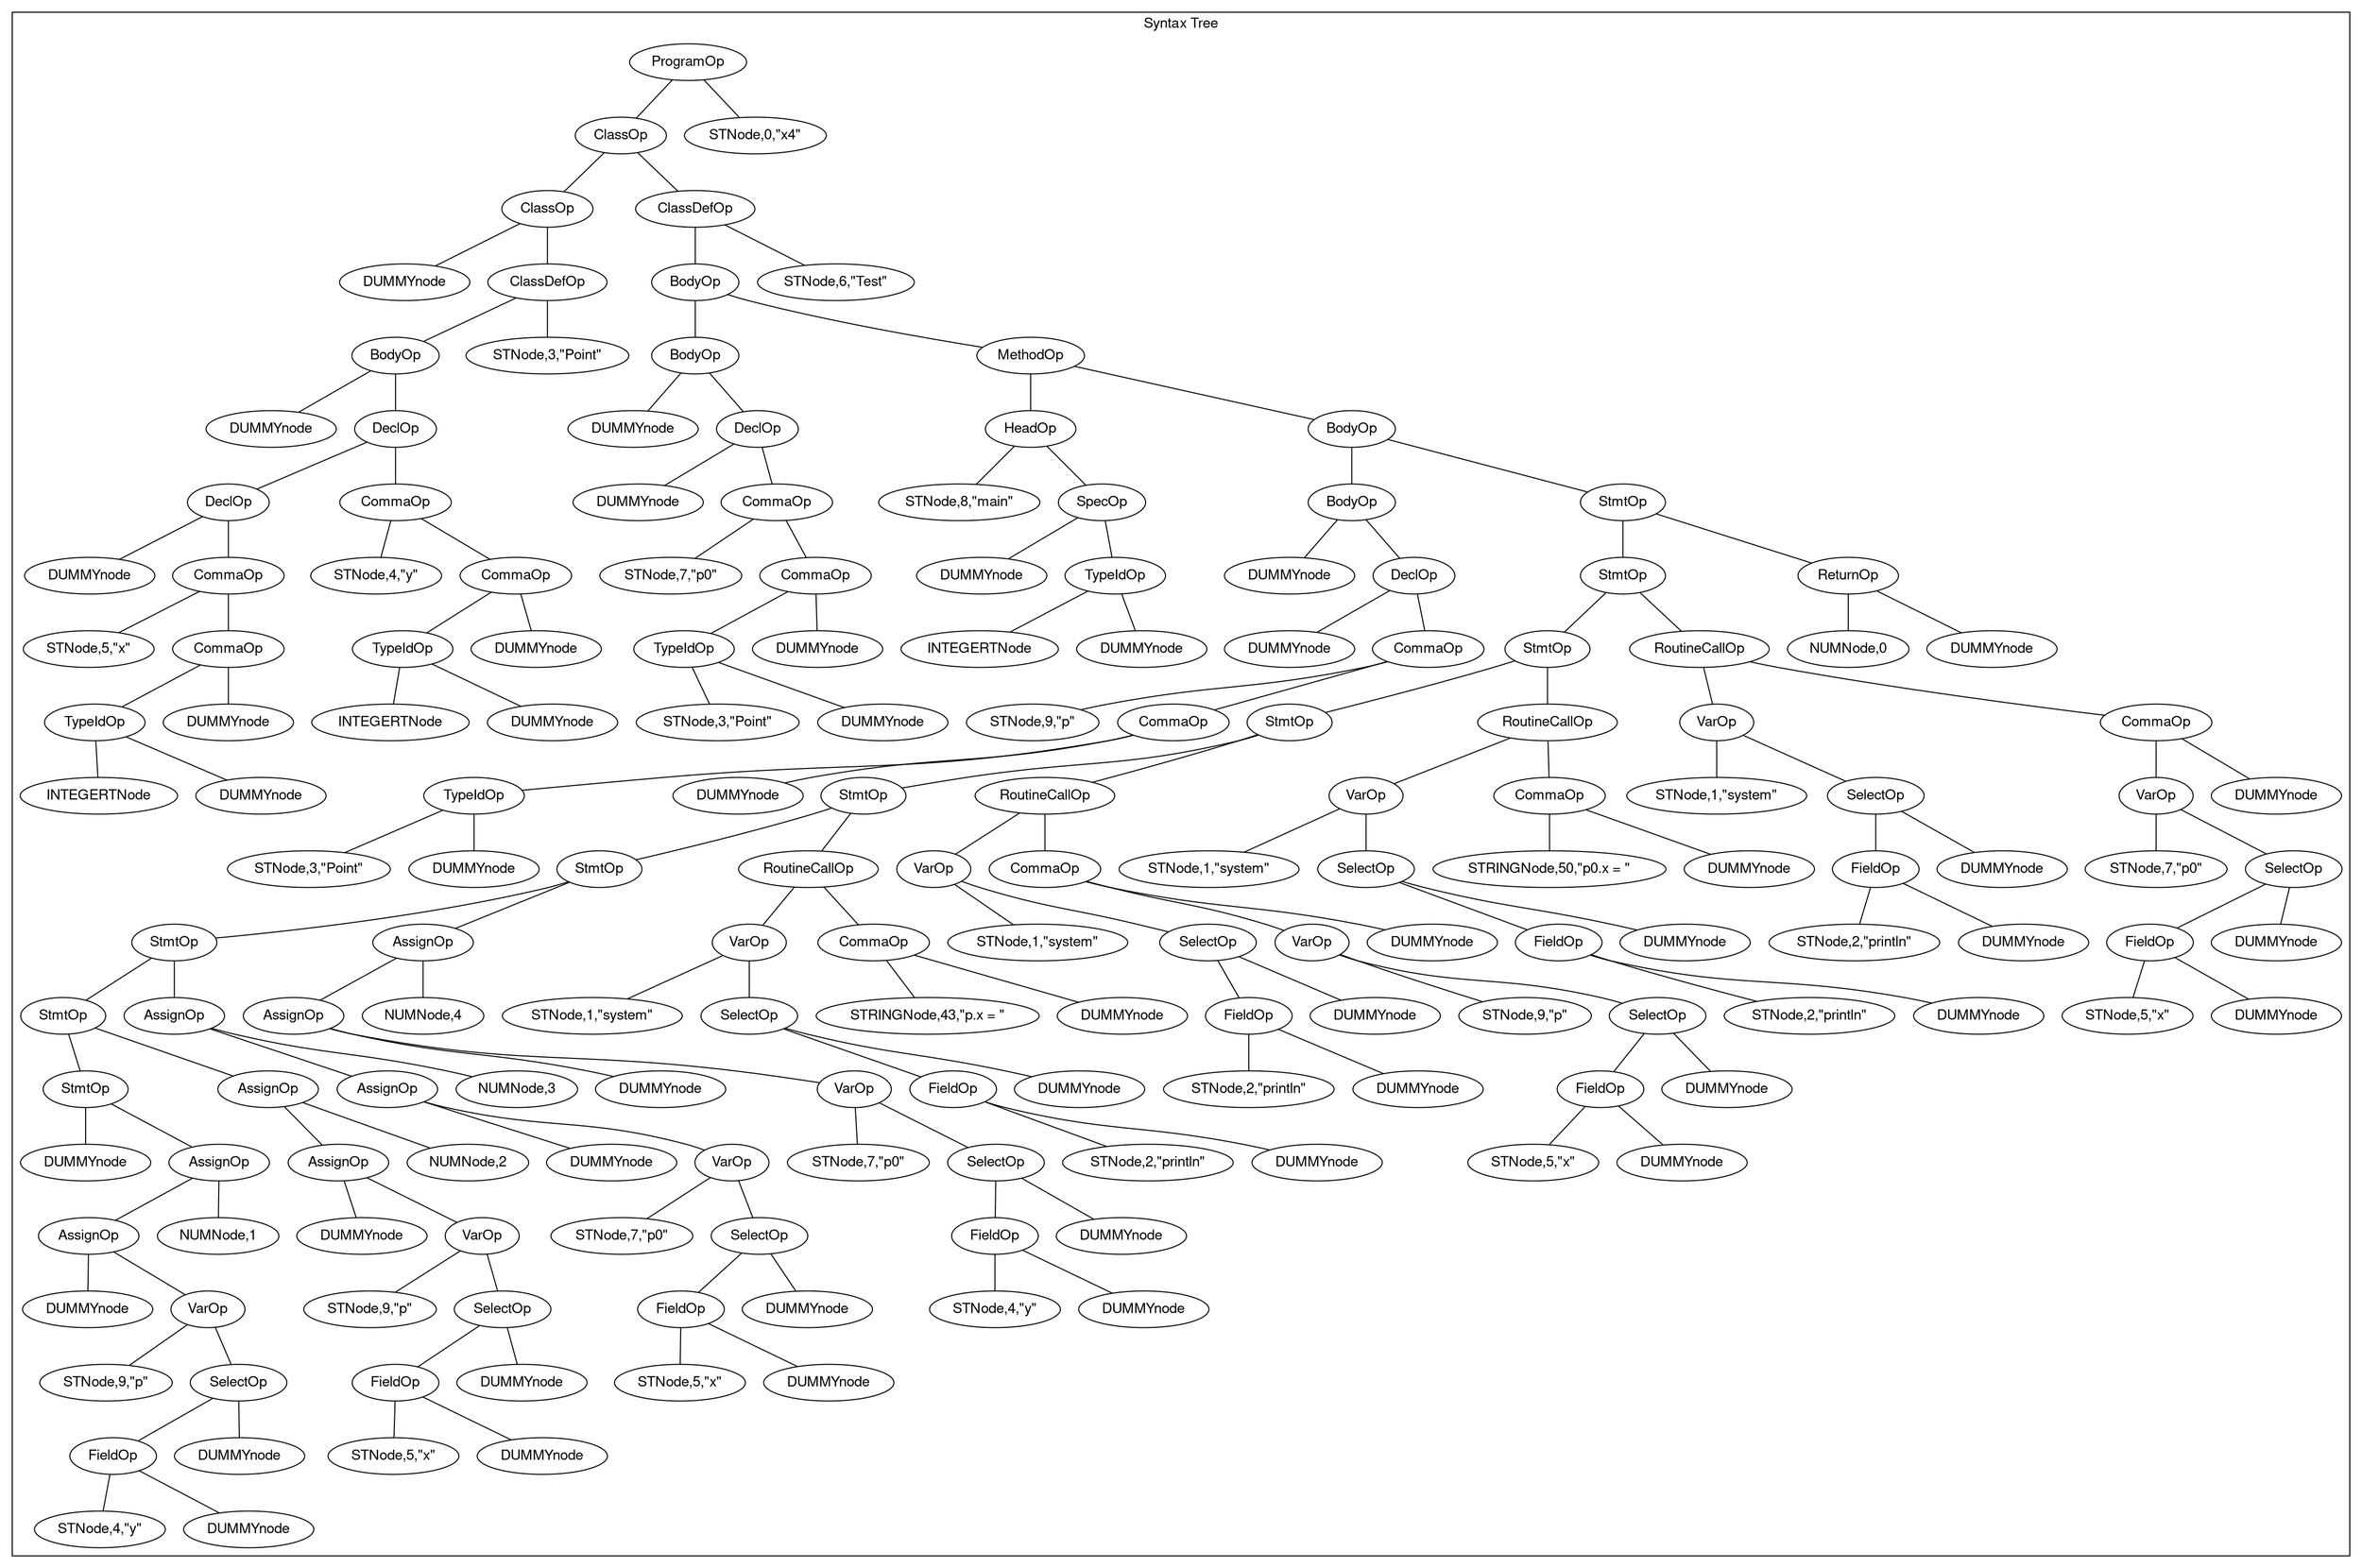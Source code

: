 graph "" 
   { 
   fontname="Helvetica,Arial,sans-serif" 
   node [fontname="Helvetica,Arial,sans-serif"] 
   edge [fontname="Helvetica,Arial,sans-serif"] 
   
   subgraph cluster01 
   { 
   label="Syntax Tree" 
   n [label="ProgramOp"] ;
   n0 [label="ClassOp"] ;
   n -- n0 ;
   n00 [label="ClassOp"] ;
   n0 -- n00 ;
   n000 [label="DUMMYnode"] ;
   n00 -- n000 ;
   n001 [label="ClassDefOp"] ;
   n00 -- n001 ;
   n0010 [label="BodyOp"] ;
   n001 -- n0010 ;
   n00100 [label="DUMMYnode"] ;
   n0010 -- n00100 ;
   n00101 [label="DeclOp"] ;
   n0010 -- n00101 ;
   n001010 [label="DeclOp"] ;
   n00101 -- n001010 ;
   n0010100 [label="DUMMYnode"] ;
   n001010 -- n0010100 ;
   n0010101 [label="CommaOp"] ;
   n001010 -- n0010101 ;
   n00101010 [label="STNode,5,\"x\""] ;
   n0010101 -- n00101010 ;
   n00101011 [label="CommaOp"] ;
   n0010101 -- n00101011 ;
   n001010110 [label="TypeIdOp"] ;
   n00101011 -- n001010110 ;
   n0010101100 [label="INTEGERTNode"] ;
   n001010110 -- n0010101100 ;
   n0010101101 [label="DUMMYnode"] ;
   n001010110 -- n0010101101 ;
   n001010111 [label="DUMMYnode"] ;
   n00101011 -- n001010111 ;
   n001011 [label="CommaOp"] ;
   n00101 -- n001011 ;
   n0010110 [label="STNode,4,\"y\""] ;
   n001011 -- n0010110 ;
   n0010111 [label="CommaOp"] ;
   n001011 -- n0010111 ;
   n00101110 [label="TypeIdOp"] ;
   n0010111 -- n00101110 ;
   n001011100 [label="INTEGERTNode"] ;
   n00101110 -- n001011100 ;
   n001011101 [label="DUMMYnode"] ;
   n00101110 -- n001011101 ;
   n00101111 [label="DUMMYnode"] ;
   n0010111 -- n00101111 ;
   n0011 [label="STNode,3,\"Point\""] ;
   n001 -- n0011 ;
   n01 [label="ClassDefOp"] ;
   n0 -- n01 ;
   n010 [label="BodyOp"] ;
   n01 -- n010 ;
   n0100 [label="BodyOp"] ;
   n010 -- n0100 ;
   n01000 [label="DUMMYnode"] ;
   n0100 -- n01000 ;
   n01001 [label="DeclOp"] ;
   n0100 -- n01001 ;
   n010010 [label="DUMMYnode"] ;
   n01001 -- n010010 ;
   n010011 [label="CommaOp"] ;
   n01001 -- n010011 ;
   n0100110 [label="STNode,7,\"p0\""] ;
   n010011 -- n0100110 ;
   n0100111 [label="CommaOp"] ;
   n010011 -- n0100111 ;
   n01001110 [label="TypeIdOp"] ;
   n0100111 -- n01001110 ;
   n010011100 [label="STNode,3,\"Point\""] ;
   n01001110 -- n010011100 ;
   n010011101 [label="DUMMYnode"] ;
   n01001110 -- n010011101 ;
   n01001111 [label="DUMMYnode"] ;
   n0100111 -- n01001111 ;
   n0101 [label="MethodOp"] ;
   n010 -- n0101 ;
   n01010 [label="HeadOp"] ;
   n0101 -- n01010 ;
   n010100 [label="STNode,8,\"main\""] ;
   n01010 -- n010100 ;
   n010101 [label="SpecOp"] ;
   n01010 -- n010101 ;
   n0101010 [label="DUMMYnode"] ;
   n010101 -- n0101010 ;
   n0101011 [label="TypeIdOp"] ;
   n010101 -- n0101011 ;
   n01010110 [label="INTEGERTNode"] ;
   n0101011 -- n01010110 ;
   n01010111 [label="DUMMYnode"] ;
   n0101011 -- n01010111 ;
   n01011 [label="BodyOp"] ;
   n0101 -- n01011 ;
   n010110 [label="BodyOp"] ;
   n01011 -- n010110 ;
   n0101100 [label="DUMMYnode"] ;
   n010110 -- n0101100 ;
   n0101101 [label="DeclOp"] ;
   n010110 -- n0101101 ;
   n01011010 [label="DUMMYnode"] ;
   n0101101 -- n01011010 ;
   n01011011 [label="CommaOp"] ;
   n0101101 -- n01011011 ;
   n010110110 [label="STNode,9,\"p\""] ;
   n01011011 -- n010110110 ;
   n010110111 [label="CommaOp"] ;
   n01011011 -- n010110111 ;
   n0101101110 [label="TypeIdOp"] ;
   n010110111 -- n0101101110 ;
   n01011011100 [label="STNode,3,\"Point\""] ;
   n0101101110 -- n01011011100 ;
   n01011011101 [label="DUMMYnode"] ;
   n0101101110 -- n01011011101 ;
   n0101101111 [label="DUMMYnode"] ;
   n010110111 -- n0101101111 ;
   n010111 [label="StmtOp"] ;
   n01011 -- n010111 ;
   n0101110 [label="StmtOp"] ;
   n010111 -- n0101110 ;
   n01011100 [label="StmtOp"] ;
   n0101110 -- n01011100 ;
   n010111000 [label="StmtOp"] ;
   n01011100 -- n010111000 ;
   n0101110000 [label="StmtOp"] ;
   n010111000 -- n0101110000 ;
   n01011100000 [label="StmtOp"] ;
   n0101110000 -- n01011100000 ;
   n010111000000 [label="StmtOp"] ;
   n01011100000 -- n010111000000 ;
   n0101110000000 [label="StmtOp"] ;
   n010111000000 -- n0101110000000 ;
   n01011100000000 [label="StmtOp"] ;
   n0101110000000 -- n01011100000000 ;
   n010111000000000 [label="DUMMYnode"] ;
   n01011100000000 -- n010111000000000 ;
   n010111000000001 [label="AssignOp"] ;
   n01011100000000 -- n010111000000001 ;
   n0101110000000010 [label="AssignOp"] ;
   n010111000000001 -- n0101110000000010 ;
   n01011100000000100 [label="DUMMYnode"] ;
   n0101110000000010 -- n01011100000000100 ;
   n01011100000000101 [label="VarOp"] ;
   n0101110000000010 -- n01011100000000101 ;
   n010111000000001010 [label="STNode,9,\"p\""] ;
   n01011100000000101 -- n010111000000001010 ;
   n010111000000001011 [label="SelectOp"] ;
   n01011100000000101 -- n010111000000001011 ;
   n0101110000000010110 [label="FieldOp"] ;
   n010111000000001011 -- n0101110000000010110 ;
   n01011100000000101100 [label="STNode,4,\"y\""] ;
   n0101110000000010110 -- n01011100000000101100 ;
   n01011100000000101101 [label="DUMMYnode"] ;
   n0101110000000010110 -- n01011100000000101101 ;
   n0101110000000010111 [label="DUMMYnode"] ;
   n010111000000001011 -- n0101110000000010111 ;
   n0101110000000011 [label="NUMNode,1"] ;
   n010111000000001 -- n0101110000000011 ;
   n01011100000001 [label="AssignOp"] ;
   n0101110000000 -- n01011100000001 ;
   n010111000000010 [label="AssignOp"] ;
   n01011100000001 -- n010111000000010 ;
   n0101110000000100 [label="DUMMYnode"] ;
   n010111000000010 -- n0101110000000100 ;
   n0101110000000101 [label="VarOp"] ;
   n010111000000010 -- n0101110000000101 ;
   n01011100000001010 [label="STNode,9,\"p\""] ;
   n0101110000000101 -- n01011100000001010 ;
   n01011100000001011 [label="SelectOp"] ;
   n0101110000000101 -- n01011100000001011 ;
   n010111000000010110 [label="FieldOp"] ;
   n01011100000001011 -- n010111000000010110 ;
   n0101110000000101100 [label="STNode,5,\"x\""] ;
   n010111000000010110 -- n0101110000000101100 ;
   n0101110000000101101 [label="DUMMYnode"] ;
   n010111000000010110 -- n0101110000000101101 ;
   n010111000000010111 [label="DUMMYnode"] ;
   n01011100000001011 -- n010111000000010111 ;
   n010111000000011 [label="NUMNode,2"] ;
   n01011100000001 -- n010111000000011 ;
   n0101110000001 [label="AssignOp"] ;
   n010111000000 -- n0101110000001 ;
   n01011100000010 [label="AssignOp"] ;
   n0101110000001 -- n01011100000010 ;
   n010111000000100 [label="DUMMYnode"] ;
   n01011100000010 -- n010111000000100 ;
   n010111000000101 [label="VarOp"] ;
   n01011100000010 -- n010111000000101 ;
   n0101110000001010 [label="STNode,7,\"p0\""] ;
   n010111000000101 -- n0101110000001010 ;
   n0101110000001011 [label="SelectOp"] ;
   n010111000000101 -- n0101110000001011 ;
   n01011100000010110 [label="FieldOp"] ;
   n0101110000001011 -- n01011100000010110 ;
   n010111000000101100 [label="STNode,5,\"x\""] ;
   n01011100000010110 -- n010111000000101100 ;
   n010111000000101101 [label="DUMMYnode"] ;
   n01011100000010110 -- n010111000000101101 ;
   n01011100000010111 [label="DUMMYnode"] ;
   n0101110000001011 -- n01011100000010111 ;
   n01011100000011 [label="NUMNode,3"] ;
   n0101110000001 -- n01011100000011 ;
   n010111000001 [label="AssignOp"] ;
   n01011100000 -- n010111000001 ;
   n0101110000010 [label="AssignOp"] ;
   n010111000001 -- n0101110000010 ;
   n01011100000100 [label="DUMMYnode"] ;
   n0101110000010 -- n01011100000100 ;
   n01011100000101 [label="VarOp"] ;
   n0101110000010 -- n01011100000101 ;
   n010111000001010 [label="STNode,7,\"p0\""] ;
   n01011100000101 -- n010111000001010 ;
   n010111000001011 [label="SelectOp"] ;
   n01011100000101 -- n010111000001011 ;
   n0101110000010110 [label="FieldOp"] ;
   n010111000001011 -- n0101110000010110 ;
   n01011100000101100 [label="STNode,4,\"y\""] ;
   n0101110000010110 -- n01011100000101100 ;
   n01011100000101101 [label="DUMMYnode"] ;
   n0101110000010110 -- n01011100000101101 ;
   n0101110000010111 [label="DUMMYnode"] ;
   n010111000001011 -- n0101110000010111 ;
   n0101110000011 [label="NUMNode,4"] ;
   n010111000001 -- n0101110000011 ;
   n01011100001 [label="RoutineCallOp"] ;
   n0101110000 -- n01011100001 ;
   n010111000010 [label="VarOp"] ;
   n01011100001 -- n010111000010 ;
   n0101110000100 [label="STNode,1,\"system\""] ;
   n010111000010 -- n0101110000100 ;
   n0101110000101 [label="SelectOp"] ;
   n010111000010 -- n0101110000101 ;
   n01011100001010 [label="FieldOp"] ;
   n0101110000101 -- n01011100001010 ;
   n010111000010100 [label="STNode,2,\"println\""] ;
   n01011100001010 -- n010111000010100 ;
   n010111000010101 [label="DUMMYnode"] ;
   n01011100001010 -- n010111000010101 ;
   n01011100001011 [label="DUMMYnode"] ;
   n0101110000101 -- n01011100001011 ;
   n010111000011 [label="CommaOp"] ;
   n01011100001 -- n010111000011 ;
   n0101110000110 [label="STRINGNode,43,\"p.x = \""] ;
   n010111000011 -- n0101110000110 ;
   n0101110000111 [label="DUMMYnode"] ;
   n010111000011 -- n0101110000111 ;
   n0101110001 [label="RoutineCallOp"] ;
   n010111000 -- n0101110001 ;
   n01011100010 [label="VarOp"] ;
   n0101110001 -- n01011100010 ;
   n010111000100 [label="STNode,1,\"system\""] ;
   n01011100010 -- n010111000100 ;
   n010111000101 [label="SelectOp"] ;
   n01011100010 -- n010111000101 ;
   n0101110001010 [label="FieldOp"] ;
   n010111000101 -- n0101110001010 ;
   n01011100010100 [label="STNode,2,\"println\""] ;
   n0101110001010 -- n01011100010100 ;
   n01011100010101 [label="DUMMYnode"] ;
   n0101110001010 -- n01011100010101 ;
   n0101110001011 [label="DUMMYnode"] ;
   n010111000101 -- n0101110001011 ;
   n01011100011 [label="CommaOp"] ;
   n0101110001 -- n01011100011 ;
   n010111000110 [label="VarOp"] ;
   n01011100011 -- n010111000110 ;
   n0101110001100 [label="STNode,9,\"p\""] ;
   n010111000110 -- n0101110001100 ;
   n0101110001101 [label="SelectOp"] ;
   n010111000110 -- n0101110001101 ;
   n01011100011010 [label="FieldOp"] ;
   n0101110001101 -- n01011100011010 ;
   n010111000110100 [label="STNode,5,\"x\""] ;
   n01011100011010 -- n010111000110100 ;
   n010111000110101 [label="DUMMYnode"] ;
   n01011100011010 -- n010111000110101 ;
   n01011100011011 [label="DUMMYnode"] ;
   n0101110001101 -- n01011100011011 ;
   n010111000111 [label="DUMMYnode"] ;
   n01011100011 -- n010111000111 ;
   n010111001 [label="RoutineCallOp"] ;
   n01011100 -- n010111001 ;
   n0101110010 [label="VarOp"] ;
   n010111001 -- n0101110010 ;
   n01011100100 [label="STNode,1,\"system\""] ;
   n0101110010 -- n01011100100 ;
   n01011100101 [label="SelectOp"] ;
   n0101110010 -- n01011100101 ;
   n010111001010 [label="FieldOp"] ;
   n01011100101 -- n010111001010 ;
   n0101110010100 [label="STNode,2,\"println\""] ;
   n010111001010 -- n0101110010100 ;
   n0101110010101 [label="DUMMYnode"] ;
   n010111001010 -- n0101110010101 ;
   n010111001011 [label="DUMMYnode"] ;
   n01011100101 -- n010111001011 ;
   n0101110011 [label="CommaOp"] ;
   n010111001 -- n0101110011 ;
   n01011100110 [label="STRINGNode,50,\"p0.x = \""] ;
   n0101110011 -- n01011100110 ;
   n01011100111 [label="DUMMYnode"] ;
   n0101110011 -- n01011100111 ;
   n01011101 [label="RoutineCallOp"] ;
   n0101110 -- n01011101 ;
   n010111010 [label="VarOp"] ;
   n01011101 -- n010111010 ;
   n0101110100 [label="STNode,1,\"system\""] ;
   n010111010 -- n0101110100 ;
   n0101110101 [label="SelectOp"] ;
   n010111010 -- n0101110101 ;
   n01011101010 [label="FieldOp"] ;
   n0101110101 -- n01011101010 ;
   n010111010100 [label="STNode,2,\"println\""] ;
   n01011101010 -- n010111010100 ;
   n010111010101 [label="DUMMYnode"] ;
   n01011101010 -- n010111010101 ;
   n01011101011 [label="DUMMYnode"] ;
   n0101110101 -- n01011101011 ;
   n010111011 [label="CommaOp"] ;
   n01011101 -- n010111011 ;
   n0101110110 [label="VarOp"] ;
   n010111011 -- n0101110110 ;
   n01011101100 [label="STNode,7,\"p0\""] ;
   n0101110110 -- n01011101100 ;
   n01011101101 [label="SelectOp"] ;
   n0101110110 -- n01011101101 ;
   n010111011010 [label="FieldOp"] ;
   n01011101101 -- n010111011010 ;
   n0101110110100 [label="STNode,5,\"x\""] ;
   n010111011010 -- n0101110110100 ;
   n0101110110101 [label="DUMMYnode"] ;
   n010111011010 -- n0101110110101 ;
   n010111011011 [label="DUMMYnode"] ;
   n01011101101 -- n010111011011 ;
   n0101110111 [label="DUMMYnode"] ;
   n010111011 -- n0101110111 ;
   n0101111 [label="ReturnOp"] ;
   n010111 -- n0101111 ;
   n01011110 [label="NUMNode,0"] ;
   n0101111 -- n01011110 ;
   n01011111 [label="DUMMYnode"] ;
   n0101111 -- n01011111 ;
   n011 [label="STNode,6,\"Test\""] ;
   n01 -- n011 ;
   n1 [label="STNode,0,\"x4\""] ;
   n -- n1 ;
   } 
   } 
